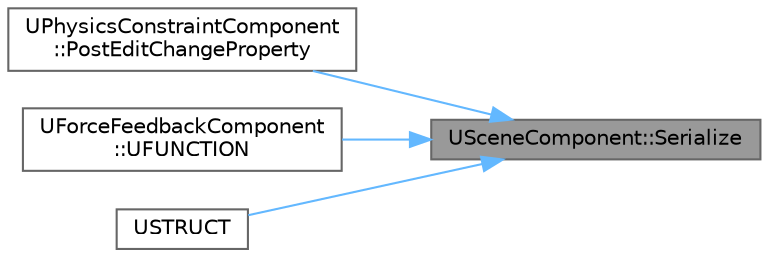 digraph "USceneComponent::Serialize"
{
 // INTERACTIVE_SVG=YES
 // LATEX_PDF_SIZE
  bgcolor="transparent";
  edge [fontname=Helvetica,fontsize=10,labelfontname=Helvetica,labelfontsize=10];
  node [fontname=Helvetica,fontsize=10,shape=box,height=0.2,width=0.4];
  rankdir="RL";
  Node1 [id="Node000001",label="USceneComponent::Serialize",height=0.2,width=0.4,color="gray40", fillcolor="grey60", style="filled", fontcolor="black",tooltip="Handles reading, writing, and reference collecting using FArchive."];
  Node1 -> Node2 [id="edge1_Node000001_Node000002",dir="back",color="steelblue1",style="solid",tooltip=" "];
  Node2 [id="Node000002",label="UPhysicsConstraintComponent\l::PostEditChangeProperty",height=0.2,width=0.4,color="grey40", fillcolor="white", style="filled",URL="$db/df7/classUPhysicsConstraintComponent.html#ae4a975a95e8ff3778f82a001ee996762",tooltip="Called when a property on this object has been modified externally."];
  Node1 -> Node3 [id="edge2_Node000001_Node000003",dir="back",color="steelblue1",style="solid",tooltip=" "];
  Node3 [id="Node000003",label="UForceFeedbackComponent\l::UFUNCTION",height=0.2,width=0.4,color="grey40", fillcolor="white", style="filled",URL="$df/d5b/classUForceFeedbackComponent.html#a4da55af3d5670add5fcf9f405f87025f",tooltip="Modify the attenuation settings of the component."];
  Node1 -> Node4 [id="edge3_Node000001_Node000004",dir="back",color="steelblue1",style="solid",tooltip=" "];
  Node4 [id="Node000004",label="USTRUCT",height=0.2,width=0.4,color="grey40", fillcolor="white", style="filled",URL="$d7/dc3/ComponentInstanceDataCache_8h.html#a3be84ecf85fc6ceedb39feb56afc40b5",tooltip="Base class for instance cached data of a particular type."];
}
